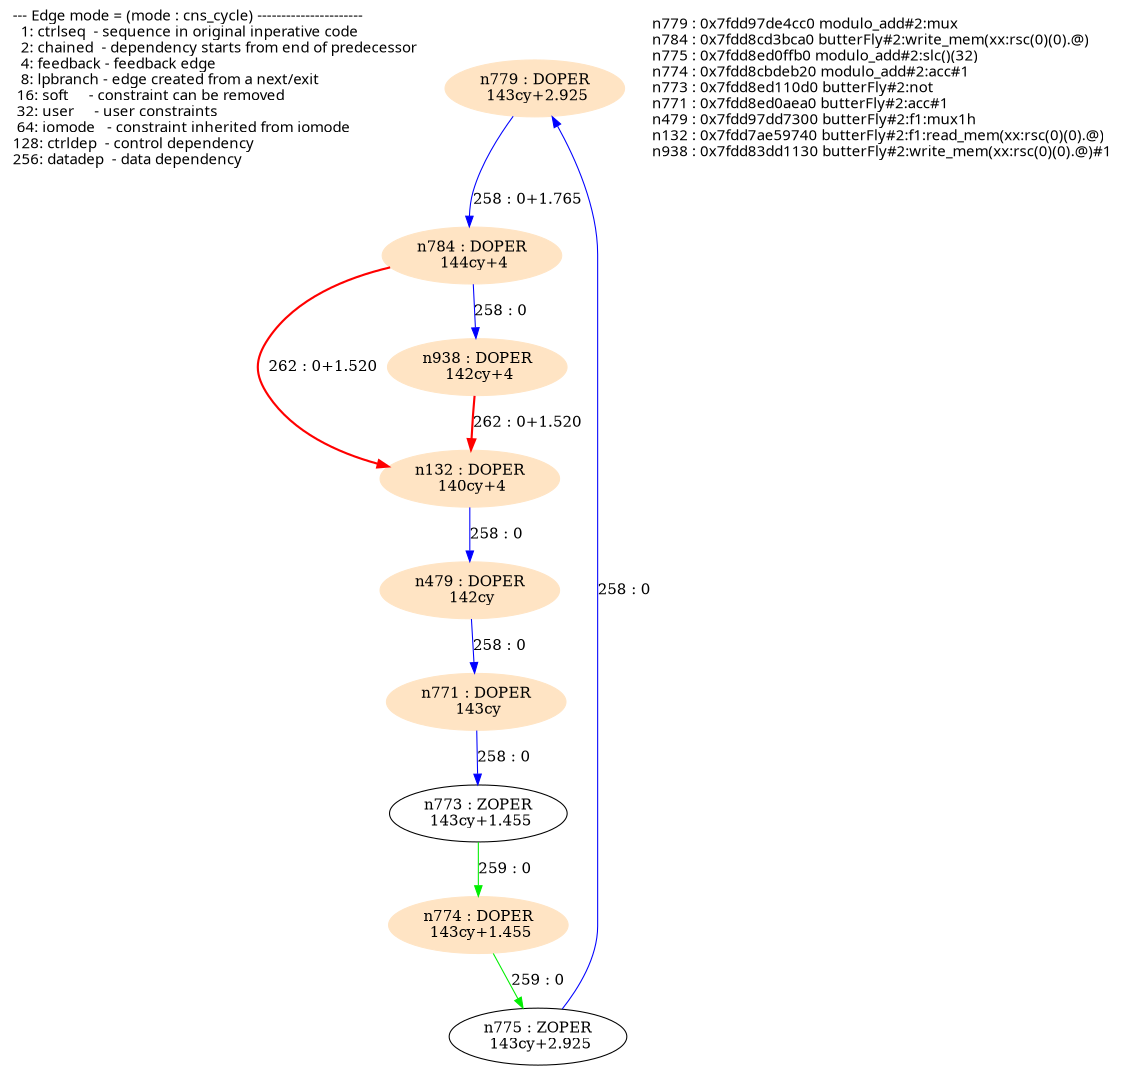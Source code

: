 digraph G {
  size="7.5,10"; center=true; ratio=auto;
  m1[fontname=Fixed,labeljust=left,label="--- Edge mode = (mode : cns_cycle) ----------------------\l  1: ctrlseq  - sequence in original inperative code     \l  2: chained  - dependency starts from end of predecessor\l  4: feedback - feedback edge                            \l  8: lpbranch - edge created from a next/exit            \l 16: soft     - constraint can be removed                \l 32: user     - user constraints                         \l 64: iomode   - constraint inherited from iomode         \l128: ctrldep  - control dependency                       \l256: datadep  - data dependency                          \l",shape=none];
  n779[label="n779 : DOPER\n 143cy+2.925\n",shape=ellipse,style=filled,color=bisque];
  n784[label="n784 : DOPER\n 144cy+4\n",shape=ellipse,style=filled,color=bisque];
  n775[label="n775 : ZOPER\n 143cy+2.925\n",shape=ellipse];
  n774[label="n774 : DOPER\n 143cy+1.455\n",shape=ellipse,style=filled,color=bisque];
  n773[label="n773 : ZOPER\n 143cy+1.455\n",shape=ellipse];
  n771[label="n771 : DOPER\n 143cy\n",shape=ellipse,style=filled,color=bisque];
  n479[label="n479 : DOPER\n 142cy\n",shape=ellipse,style=filled,color=bisque];
  n132[label="n132 : DOPER\n 140cy+4\n",shape=ellipse,style=filled,color=bisque];
  n938[label="n938 : DOPER\n 142cy+4\n",shape=ellipse,style=filled,color=bisque];
  m2[fontname=Fixed,labeljust=left,label="n779 : 0x7fdd97de4cc0 modulo_add#2:mux\ln784 : 0x7fdd8cd3bca0 butterFly#2:write_mem(xx:rsc(0)(0).@)\ln775 : 0x7fdd8ed0ffb0 modulo_add#2:slc()(32)\ln774 : 0x7fdd8cbdeb20 modulo_add#2:acc#1\ln773 : 0x7fdd8ed110d0 butterFly#2:not\ln771 : 0x7fdd8ed0aea0 butterFly#2:acc#1\ln479 : 0x7fdd97dd7300 butterFly#2:f1:mux1h\ln132 : 0x7fdd7ae59740 butterFly#2:f1:read_mem(xx:rsc(0)(0).@)\ln938 : 0x7fdd83dd1130 butterFly#2:write_mem(xx:rsc(0)(0).@)#1\l",shape=none];
  n779 -> n784[label="258 : 0+1.765",color=blue];
  n775 -> n779[label="258 : 0",color=blue];
  n774 -> n775[label="259 : 0",color=green2];
  n773 -> n774[label="259 : 0",color=green2];
  n771 -> n773[label="258 : 0",color=blue];
  n479 -> n771[label="258 : 0",color=blue];
  n132 -> n479[label="258 : 0",color=blue];
  n938 -> n132[label="262 : 0+1.520",color=red, style=bold];
  n784 -> n938[label="258 : 0",color=blue];
  n784 -> n132[label="262 : 0+1.520",color=red, style=bold];
}

